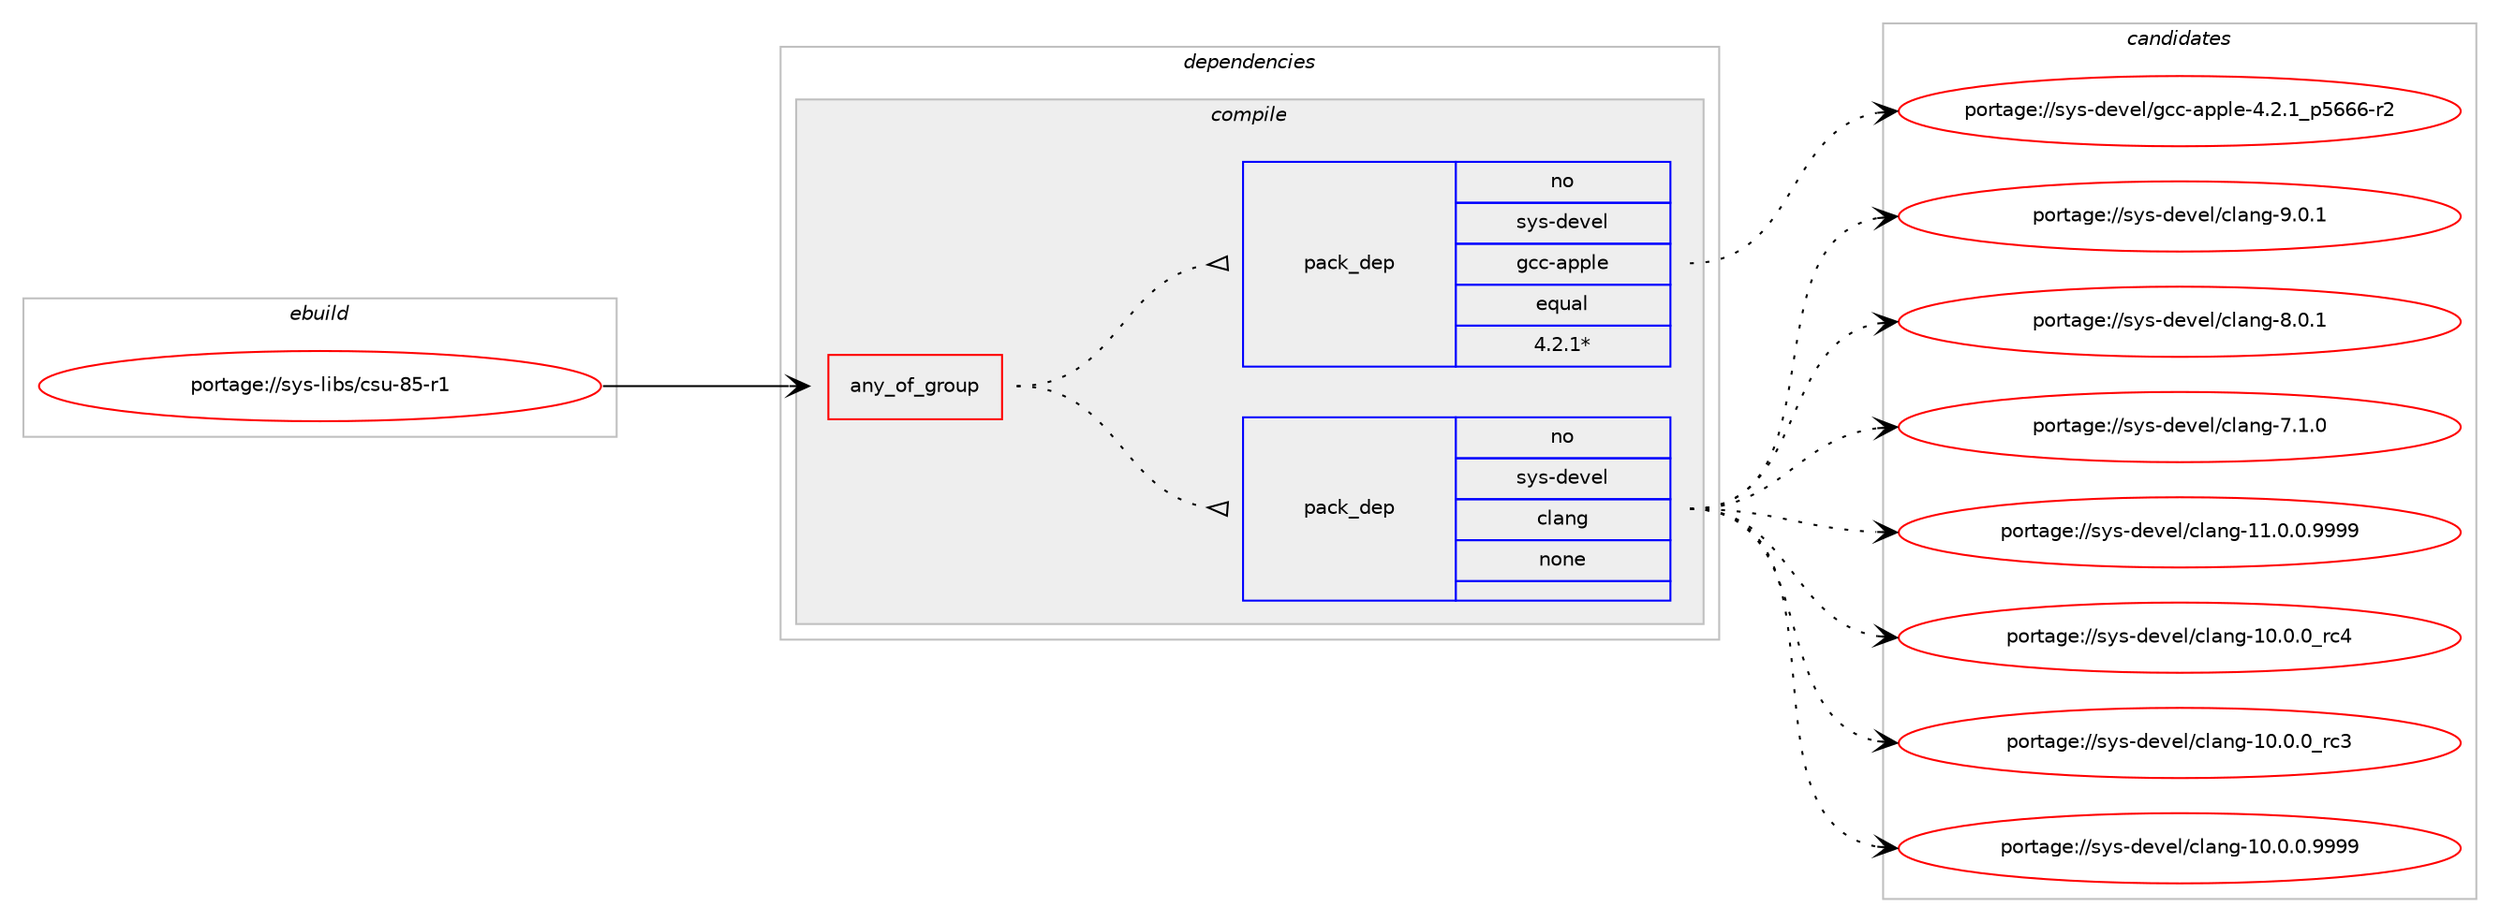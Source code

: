 digraph prolog {

# *************
# Graph options
# *************

newrank=true;
concentrate=true;
compound=true;
graph [rankdir=LR,fontname=Helvetica,fontsize=10,ranksep=1.5];#, ranksep=2.5, nodesep=0.2];
edge  [arrowhead=vee];
node  [fontname=Helvetica,fontsize=10];

# **********
# The ebuild
# **********

subgraph cluster_leftcol {
color=gray;
rank=same;
label=<<i>ebuild</i>>;
id [label="portage://sys-libs/csu-85-r1", color=red, width=4, href="../sys-libs/csu-85-r1.svg"];
}

# ****************
# The dependencies
# ****************

subgraph cluster_midcol {
color=gray;
label=<<i>dependencies</i>>;
subgraph cluster_compile {
fillcolor="#eeeeee";
style=filled;
label=<<i>compile</i>>;
subgraph any291 {
dependency10349 [label=<<TABLE BORDER="0" CELLBORDER="1" CELLSPACING="0" CELLPADDING="4"><TR><TD CELLPADDING="10">any_of_group</TD></TR></TABLE>>, shape=none, color=red];subgraph pack8451 {
dependency10350 [label=<<TABLE BORDER="0" CELLBORDER="1" CELLSPACING="0" CELLPADDING="4" WIDTH="220"><TR><TD ROWSPAN="6" CELLPADDING="30">pack_dep</TD></TR><TR><TD WIDTH="110">no</TD></TR><TR><TD>sys-devel</TD></TR><TR><TD>clang</TD></TR><TR><TD>none</TD></TR><TR><TD></TD></TR></TABLE>>, shape=none, color=blue];
}
dependency10349:e -> dependency10350:w [weight=20,style="dotted",arrowhead="oinv"];
subgraph pack8452 {
dependency10351 [label=<<TABLE BORDER="0" CELLBORDER="1" CELLSPACING="0" CELLPADDING="4" WIDTH="220"><TR><TD ROWSPAN="6" CELLPADDING="30">pack_dep</TD></TR><TR><TD WIDTH="110">no</TD></TR><TR><TD>sys-devel</TD></TR><TR><TD>gcc-apple</TD></TR><TR><TD>equal</TD></TR><TR><TD>4.2.1*</TD></TR></TABLE>>, shape=none, color=blue];
}
dependency10349:e -> dependency10351:w [weight=20,style="dotted",arrowhead="oinv"];
}
id:e -> dependency10349:w [weight=20,style="solid",arrowhead="vee"];
}
subgraph cluster_compileandrun {
fillcolor="#eeeeee";
style=filled;
label=<<i>compile and run</i>>;
}
subgraph cluster_run {
fillcolor="#eeeeee";
style=filled;
label=<<i>run</i>>;
}
}

# **************
# The candidates
# **************

subgraph cluster_choices {
rank=same;
color=gray;
label=<<i>candidates</i>>;

subgraph choice8451 {
color=black;
nodesep=1;
choice11512111545100101118101108479910897110103455746484649 [label="portage://sys-devel/clang-9.0.1", color=red, width=4,href="../sys-devel/clang-9.0.1.svg"];
choice11512111545100101118101108479910897110103455646484649 [label="portage://sys-devel/clang-8.0.1", color=red, width=4,href="../sys-devel/clang-8.0.1.svg"];
choice11512111545100101118101108479910897110103455546494648 [label="portage://sys-devel/clang-7.1.0", color=red, width=4,href="../sys-devel/clang-7.1.0.svg"];
choice11512111545100101118101108479910897110103454949464846484657575757 [label="portage://sys-devel/clang-11.0.0.9999", color=red, width=4,href="../sys-devel/clang-11.0.0.9999.svg"];
choice1151211154510010111810110847991089711010345494846484648951149952 [label="portage://sys-devel/clang-10.0.0_rc4", color=red, width=4,href="../sys-devel/clang-10.0.0_rc4.svg"];
choice1151211154510010111810110847991089711010345494846484648951149951 [label="portage://sys-devel/clang-10.0.0_rc3", color=red, width=4,href="../sys-devel/clang-10.0.0_rc3.svg"];
choice11512111545100101118101108479910897110103454948464846484657575757 [label="portage://sys-devel/clang-10.0.0.9999", color=red, width=4,href="../sys-devel/clang-10.0.0.9999.svg"];
dependency10350:e -> choice11512111545100101118101108479910897110103455746484649:w [style=dotted,weight="100"];
dependency10350:e -> choice11512111545100101118101108479910897110103455646484649:w [style=dotted,weight="100"];
dependency10350:e -> choice11512111545100101118101108479910897110103455546494648:w [style=dotted,weight="100"];
dependency10350:e -> choice11512111545100101118101108479910897110103454949464846484657575757:w [style=dotted,weight="100"];
dependency10350:e -> choice1151211154510010111810110847991089711010345494846484648951149952:w [style=dotted,weight="100"];
dependency10350:e -> choice1151211154510010111810110847991089711010345494846484648951149951:w [style=dotted,weight="100"];
dependency10350:e -> choice11512111545100101118101108479910897110103454948464846484657575757:w [style=dotted,weight="100"];
}
subgraph choice8452 {
color=black;
nodesep=1;
choice11512111545100101118101108471039999459711211210810145524650464995112535454544511450 [label="portage://sys-devel/gcc-apple-4.2.1_p5666-r2", color=red, width=4,href="../sys-devel/gcc-apple-4.2.1_p5666-r2.svg"];
dependency10351:e -> choice11512111545100101118101108471039999459711211210810145524650464995112535454544511450:w [style=dotted,weight="100"];
}
}

}
